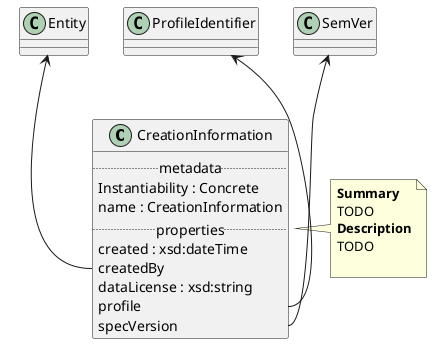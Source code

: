 @startuml
class CreationInformation {
.. metadata ..
    Instantiability : Concrete
    name : CreationInformation
.. properties ..
    created : xsd:dateTime
    createdBy
    dataLicense : xsd:string
    profile
    specVersion
}
note right of CreationInformation
<b>Summary</b>
TODO
<b>Description</b>
TODO

end note
"Entity" <-- "CreationInformation::createdBy"
"ProfileIdentifier" <-- "CreationInformation::profile"
"SemVer" <-- "CreationInformation::specVersion"
@enduml
